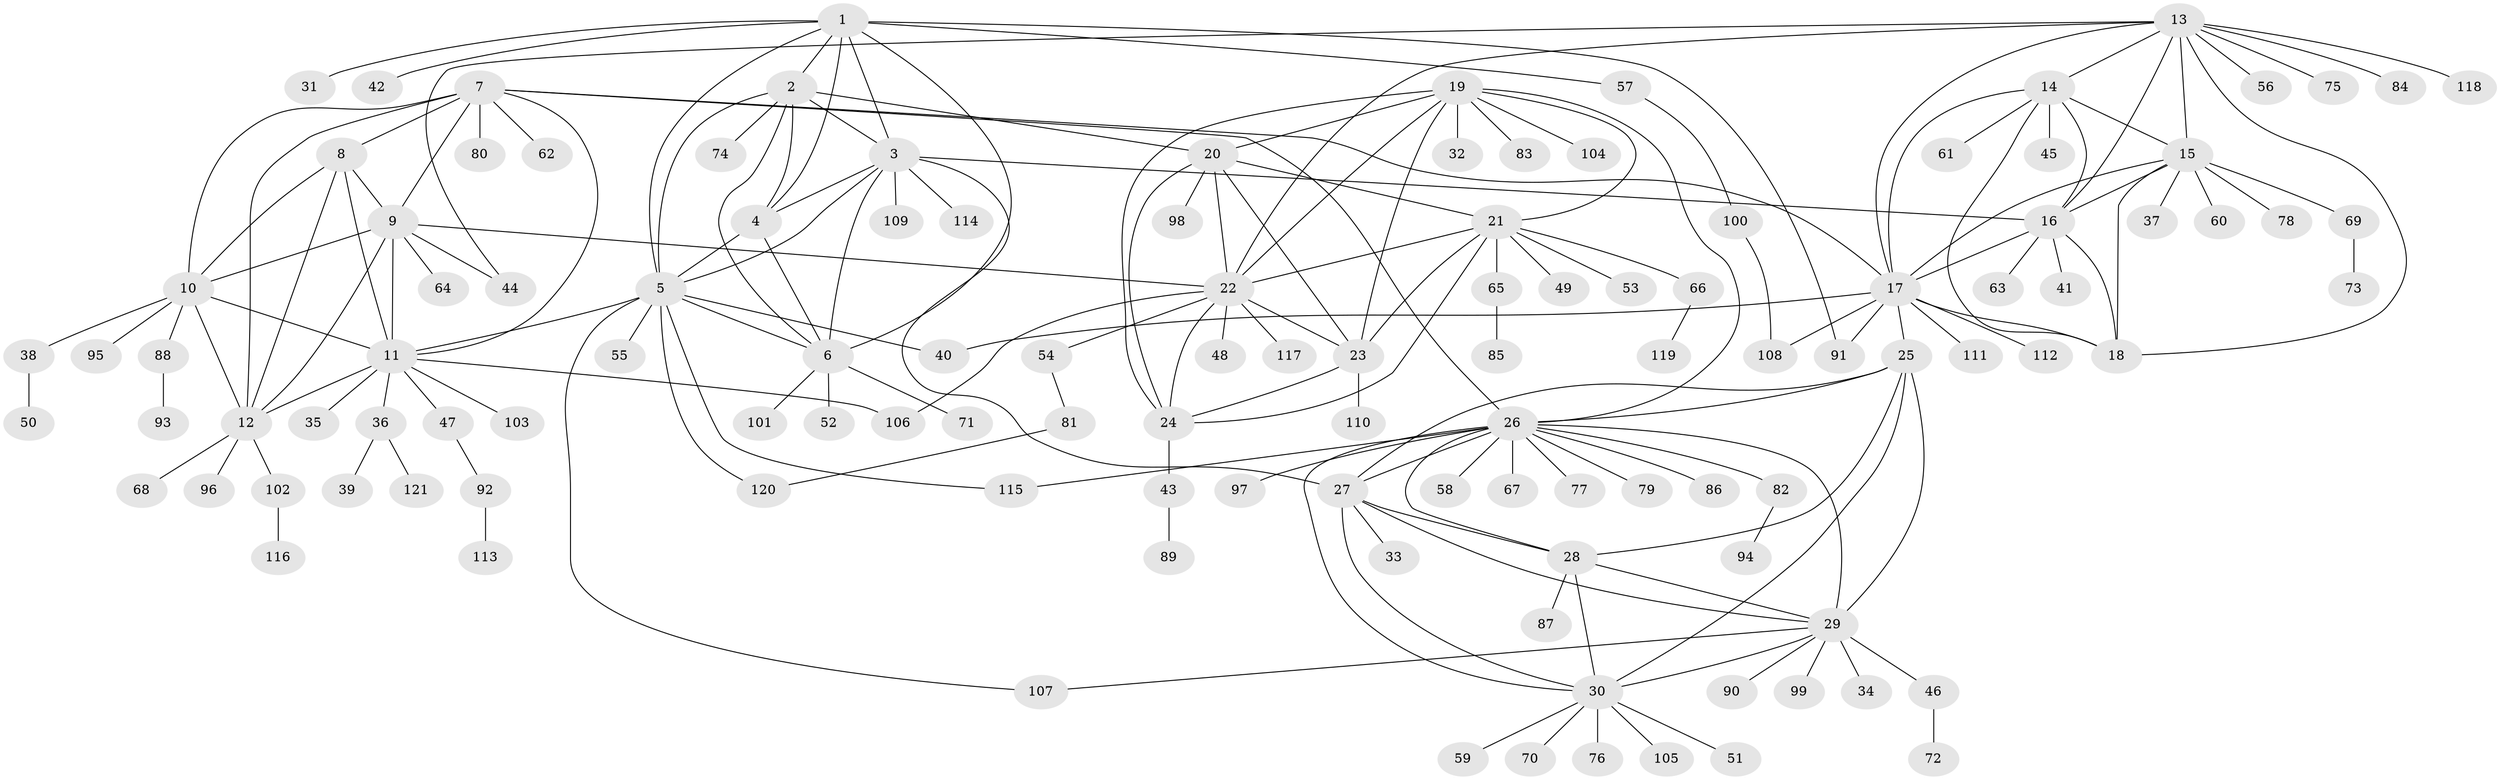 // Generated by graph-tools (version 1.1) at 2025/26/03/09/25 03:26:37]
// undirected, 121 vertices, 184 edges
graph export_dot {
graph [start="1"]
  node [color=gray90,style=filled];
  1;
  2;
  3;
  4;
  5;
  6;
  7;
  8;
  9;
  10;
  11;
  12;
  13;
  14;
  15;
  16;
  17;
  18;
  19;
  20;
  21;
  22;
  23;
  24;
  25;
  26;
  27;
  28;
  29;
  30;
  31;
  32;
  33;
  34;
  35;
  36;
  37;
  38;
  39;
  40;
  41;
  42;
  43;
  44;
  45;
  46;
  47;
  48;
  49;
  50;
  51;
  52;
  53;
  54;
  55;
  56;
  57;
  58;
  59;
  60;
  61;
  62;
  63;
  64;
  65;
  66;
  67;
  68;
  69;
  70;
  71;
  72;
  73;
  74;
  75;
  76;
  77;
  78;
  79;
  80;
  81;
  82;
  83;
  84;
  85;
  86;
  87;
  88;
  89;
  90;
  91;
  92;
  93;
  94;
  95;
  96;
  97;
  98;
  99;
  100;
  101;
  102;
  103;
  104;
  105;
  106;
  107;
  108;
  109;
  110;
  111;
  112;
  113;
  114;
  115;
  116;
  117;
  118;
  119;
  120;
  121;
  1 -- 2;
  1 -- 3;
  1 -- 4;
  1 -- 5;
  1 -- 6;
  1 -- 31;
  1 -- 42;
  1 -- 57;
  1 -- 91;
  2 -- 3;
  2 -- 4;
  2 -- 5;
  2 -- 6;
  2 -- 20;
  2 -- 74;
  3 -- 4;
  3 -- 5;
  3 -- 6;
  3 -- 16;
  3 -- 27;
  3 -- 109;
  3 -- 114;
  4 -- 5;
  4 -- 6;
  5 -- 6;
  5 -- 11;
  5 -- 40;
  5 -- 55;
  5 -- 107;
  5 -- 115;
  5 -- 120;
  6 -- 52;
  6 -- 71;
  6 -- 101;
  7 -- 8;
  7 -- 9;
  7 -- 10;
  7 -- 11;
  7 -- 12;
  7 -- 17;
  7 -- 26;
  7 -- 62;
  7 -- 80;
  8 -- 9;
  8 -- 10;
  8 -- 11;
  8 -- 12;
  9 -- 10;
  9 -- 11;
  9 -- 12;
  9 -- 22;
  9 -- 44;
  9 -- 64;
  10 -- 11;
  10 -- 12;
  10 -- 38;
  10 -- 88;
  10 -- 95;
  11 -- 12;
  11 -- 35;
  11 -- 36;
  11 -- 47;
  11 -- 103;
  11 -- 106;
  12 -- 68;
  12 -- 96;
  12 -- 102;
  13 -- 14;
  13 -- 15;
  13 -- 16;
  13 -- 17;
  13 -- 18;
  13 -- 22;
  13 -- 44;
  13 -- 56;
  13 -- 75;
  13 -- 84;
  13 -- 118;
  14 -- 15;
  14 -- 16;
  14 -- 17;
  14 -- 18;
  14 -- 45;
  14 -- 61;
  15 -- 16;
  15 -- 17;
  15 -- 18;
  15 -- 37;
  15 -- 60;
  15 -- 69;
  15 -- 78;
  16 -- 17;
  16 -- 18;
  16 -- 41;
  16 -- 63;
  17 -- 18;
  17 -- 25;
  17 -- 40;
  17 -- 91;
  17 -- 108;
  17 -- 111;
  17 -- 112;
  19 -- 20;
  19 -- 21;
  19 -- 22;
  19 -- 23;
  19 -- 24;
  19 -- 26;
  19 -- 32;
  19 -- 83;
  19 -- 104;
  20 -- 21;
  20 -- 22;
  20 -- 23;
  20 -- 24;
  20 -- 98;
  21 -- 22;
  21 -- 23;
  21 -- 24;
  21 -- 49;
  21 -- 53;
  21 -- 65;
  21 -- 66;
  22 -- 23;
  22 -- 24;
  22 -- 48;
  22 -- 54;
  22 -- 106;
  22 -- 117;
  23 -- 24;
  23 -- 110;
  24 -- 43;
  25 -- 26;
  25 -- 27;
  25 -- 28;
  25 -- 29;
  25 -- 30;
  26 -- 27;
  26 -- 28;
  26 -- 29;
  26 -- 30;
  26 -- 58;
  26 -- 67;
  26 -- 77;
  26 -- 79;
  26 -- 82;
  26 -- 86;
  26 -- 97;
  26 -- 115;
  27 -- 28;
  27 -- 29;
  27 -- 30;
  27 -- 33;
  28 -- 29;
  28 -- 30;
  28 -- 87;
  29 -- 30;
  29 -- 34;
  29 -- 46;
  29 -- 90;
  29 -- 99;
  29 -- 107;
  30 -- 51;
  30 -- 59;
  30 -- 70;
  30 -- 76;
  30 -- 105;
  36 -- 39;
  36 -- 121;
  38 -- 50;
  43 -- 89;
  46 -- 72;
  47 -- 92;
  54 -- 81;
  57 -- 100;
  65 -- 85;
  66 -- 119;
  69 -- 73;
  81 -- 120;
  82 -- 94;
  88 -- 93;
  92 -- 113;
  100 -- 108;
  102 -- 116;
}
